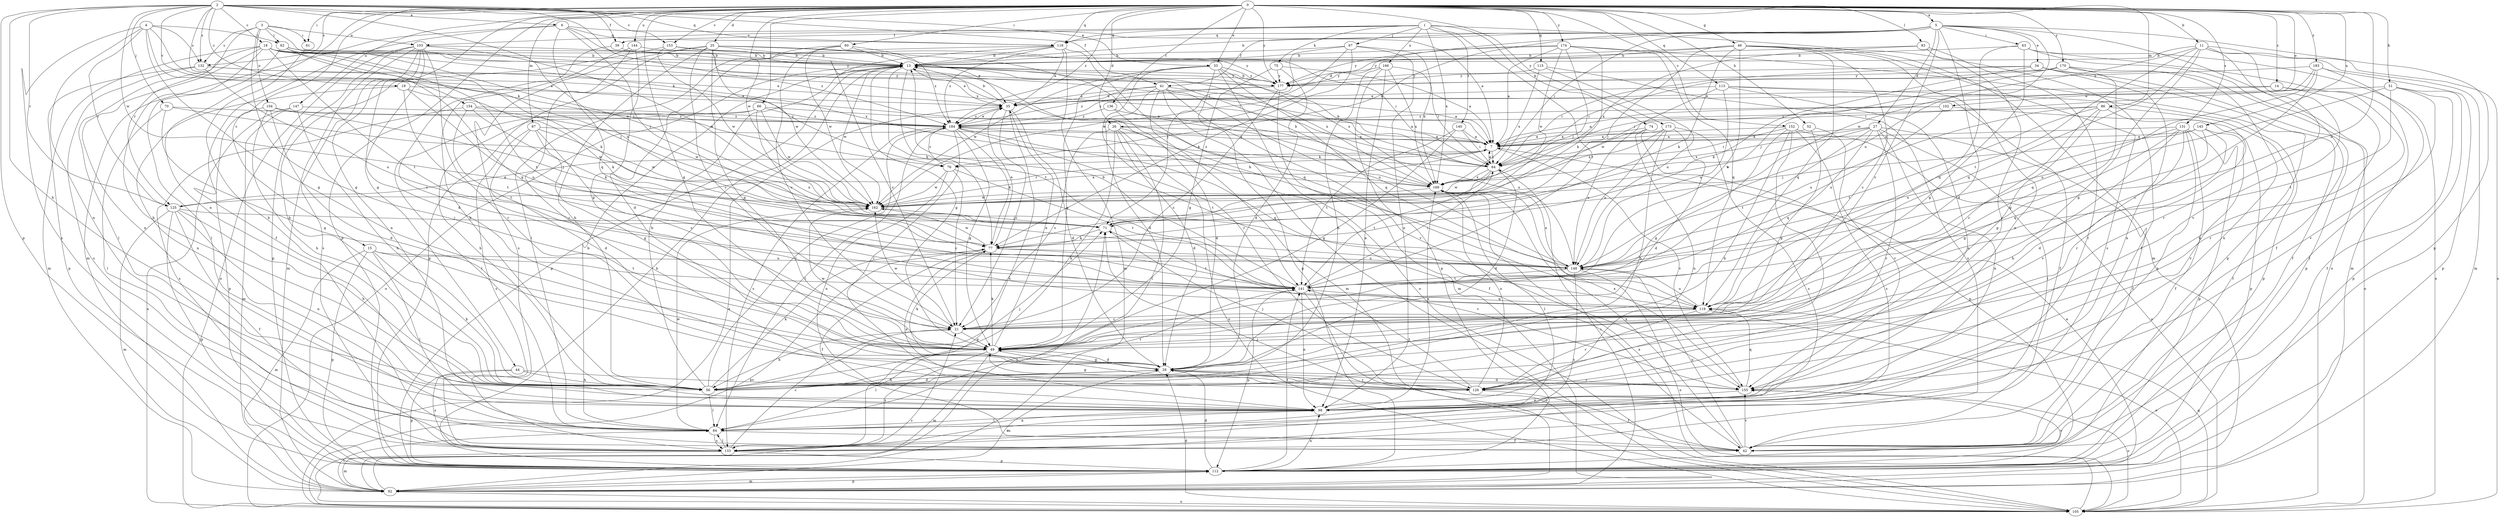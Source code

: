 strict digraph  {
0;
1;
2;
3;
4;
5;
6;
7;
11;
13;
14;
15;
18;
19;
21;
25;
26;
27;
28;
33;
34;
35;
39;
41;
42;
44;
46;
49;
51;
52;
56;
60;
61;
62;
63;
64;
66;
67;
70;
71;
74;
75;
76;
77;
83;
84;
86;
87;
92;
98;
102;
103;
104;
105;
112;
113;
115;
118;
119;
125;
126;
131;
132;
133;
136;
140;
141;
144;
145;
147;
148;
152;
153;
154;
155;
162;
166;
169;
170;
173;
174;
177;
183;
184;
0 -> 5  [label=a];
0 -> 11  [label=b];
0 -> 14  [label=c];
0 -> 15  [label=c];
0 -> 25  [label=d];
0 -> 26  [label=d];
0 -> 33  [label=e];
0 -> 44  [label=g];
0 -> 46  [label=g];
0 -> 49  [label=g];
0 -> 51  [label=h];
0 -> 52  [label=h];
0 -> 60  [label=i];
0 -> 61  [label=i];
0 -> 66  [label=j];
0 -> 83  [label=l];
0 -> 86  [label=m];
0 -> 87  [label=m];
0 -> 98  [label=n];
0 -> 102  [label=o];
0 -> 112  [label=p];
0 -> 113  [label=q];
0 -> 115  [label=q];
0 -> 118  [label=q];
0 -> 131  [label=s];
0 -> 132  [label=s];
0 -> 136  [label=t];
0 -> 144  [label=u];
0 -> 145  [label=u];
0 -> 147  [label=u];
0 -> 148  [label=u];
0 -> 152  [label=v];
0 -> 153  [label=v];
0 -> 162  [label=w];
0 -> 170  [label=y];
0 -> 173  [label=y];
0 -> 174  [label=y];
0 -> 177  [label=y];
0 -> 183  [label=z];
0 -> 184  [label=z];
1 -> 39  [label=f];
1 -> 67  [label=j];
1 -> 74  [label=k];
1 -> 75  [label=k];
1 -> 92  [label=m];
1 -> 103  [label=o];
1 -> 118  [label=q];
1 -> 140  [label=t];
1 -> 141  [label=t];
1 -> 166  [label=x];
1 -> 169  [label=x];
2 -> 6  [label=a];
2 -> 18  [label=c];
2 -> 19  [label=c];
2 -> 33  [label=e];
2 -> 39  [label=f];
2 -> 41  [label=f];
2 -> 56  [label=h];
2 -> 70  [label=j];
2 -> 76  [label=k];
2 -> 112  [label=p];
2 -> 118  [label=q];
2 -> 125  [label=r];
2 -> 132  [label=s];
2 -> 148  [label=u];
2 -> 153  [label=v];
2 -> 154  [label=v];
2 -> 162  [label=w];
2 -> 169  [label=x];
3 -> 49  [label=g];
3 -> 61  [label=i];
3 -> 62  [label=i];
3 -> 103  [label=o];
3 -> 104  [label=o];
3 -> 125  [label=r];
3 -> 132  [label=s];
3 -> 162  [label=w];
4 -> 7  [label=a];
4 -> 49  [label=g];
4 -> 62  [label=i];
4 -> 76  [label=k];
4 -> 98  [label=n];
4 -> 125  [label=r];
4 -> 132  [label=s];
4 -> 133  [label=s];
5 -> 13  [label=b];
5 -> 21  [label=c];
5 -> 26  [label=d];
5 -> 27  [label=d];
5 -> 28  [label=d];
5 -> 34  [label=e];
5 -> 41  [label=f];
5 -> 63  [label=i];
5 -> 64  [label=i];
5 -> 76  [label=k];
5 -> 105  [label=o];
5 -> 112  [label=p];
5 -> 118  [label=q];
5 -> 148  [label=u];
6 -> 7  [label=a];
6 -> 42  [label=f];
6 -> 64  [label=i];
6 -> 71  [label=j];
6 -> 92  [label=m];
6 -> 118  [label=q];
6 -> 119  [label=q];
7 -> 64  [label=i];
7 -> 76  [label=k];
7 -> 125  [label=r];
7 -> 155  [label=v];
11 -> 13  [label=b];
11 -> 49  [label=g];
11 -> 92  [label=m];
11 -> 105  [label=o];
11 -> 119  [label=q];
11 -> 126  [label=r];
11 -> 141  [label=t];
11 -> 155  [label=v];
11 -> 162  [label=w];
13 -> 35  [label=e];
13 -> 49  [label=g];
13 -> 77  [label=k];
13 -> 105  [label=o];
13 -> 112  [label=p];
13 -> 141  [label=t];
13 -> 162  [label=w];
13 -> 169  [label=x];
13 -> 177  [label=y];
14 -> 35  [label=e];
14 -> 56  [label=h];
14 -> 64  [label=i];
14 -> 126  [label=r];
15 -> 56  [label=h];
15 -> 84  [label=l];
15 -> 92  [label=m];
15 -> 112  [label=p];
15 -> 141  [label=t];
15 -> 148  [label=u];
18 -> 13  [label=b];
18 -> 56  [label=h];
18 -> 71  [label=j];
18 -> 77  [label=k];
18 -> 84  [label=l];
18 -> 92  [label=m];
18 -> 98  [label=n];
18 -> 141  [label=t];
18 -> 169  [label=x];
18 -> 177  [label=y];
18 -> 184  [label=z];
19 -> 35  [label=e];
19 -> 77  [label=k];
19 -> 98  [label=n];
19 -> 141  [label=t];
19 -> 148  [label=u];
21 -> 49  [label=g];
21 -> 56  [label=h];
21 -> 162  [label=w];
25 -> 13  [label=b];
25 -> 21  [label=c];
25 -> 35  [label=e];
25 -> 49  [label=g];
25 -> 56  [label=h];
25 -> 112  [label=p];
25 -> 133  [label=s];
25 -> 162  [label=w];
25 -> 169  [label=x];
26 -> 7  [label=a];
26 -> 21  [label=c];
26 -> 28  [label=d];
26 -> 42  [label=f];
26 -> 56  [label=h];
26 -> 84  [label=l];
26 -> 105  [label=o];
27 -> 7  [label=a];
27 -> 42  [label=f];
27 -> 84  [label=l];
27 -> 98  [label=n];
27 -> 119  [label=q];
27 -> 126  [label=r];
27 -> 141  [label=t];
27 -> 162  [label=w];
27 -> 169  [label=x];
28 -> 49  [label=g];
28 -> 56  [label=h];
28 -> 77  [label=k];
28 -> 92  [label=m];
28 -> 126  [label=r];
28 -> 155  [label=v];
33 -> 49  [label=g];
33 -> 105  [label=o];
33 -> 112  [label=p];
33 -> 119  [label=q];
33 -> 126  [label=r];
33 -> 162  [label=w];
33 -> 169  [label=x];
33 -> 177  [label=y];
34 -> 42  [label=f];
34 -> 64  [label=i];
34 -> 77  [label=k];
34 -> 98  [label=n];
34 -> 112  [label=p];
34 -> 177  [label=y];
35 -> 13  [label=b];
35 -> 21  [label=c];
35 -> 28  [label=d];
35 -> 133  [label=s];
35 -> 184  [label=z];
39 -> 13  [label=b];
39 -> 21  [label=c];
41 -> 7  [label=a];
41 -> 28  [label=d];
41 -> 35  [label=e];
41 -> 92  [label=m];
41 -> 105  [label=o];
41 -> 148  [label=u];
41 -> 155  [label=v];
41 -> 184  [label=z];
42 -> 71  [label=j];
42 -> 148  [label=u];
42 -> 155  [label=v];
42 -> 169  [label=x];
44 -> 56  [label=h];
44 -> 112  [label=p];
44 -> 133  [label=s];
44 -> 155  [label=v];
46 -> 13  [label=b];
46 -> 21  [label=c];
46 -> 42  [label=f];
46 -> 71  [label=j];
46 -> 77  [label=k];
46 -> 98  [label=n];
46 -> 119  [label=q];
46 -> 133  [label=s];
46 -> 141  [label=t];
46 -> 177  [label=y];
49 -> 28  [label=d];
49 -> 35  [label=e];
49 -> 77  [label=k];
49 -> 84  [label=l];
49 -> 92  [label=m];
49 -> 126  [label=r];
49 -> 133  [label=s];
49 -> 162  [label=w];
51 -> 35  [label=e];
51 -> 42  [label=f];
51 -> 112  [label=p];
51 -> 141  [label=t];
51 -> 148  [label=u];
51 -> 155  [label=v];
52 -> 7  [label=a];
52 -> 49  [label=g];
52 -> 155  [label=v];
56 -> 13  [label=b];
56 -> 28  [label=d];
56 -> 71  [label=j];
56 -> 77  [label=k];
56 -> 84  [label=l];
56 -> 141  [label=t];
56 -> 184  [label=z];
60 -> 13  [label=b];
60 -> 21  [label=c];
60 -> 28  [label=d];
60 -> 162  [label=w];
60 -> 184  [label=z];
61 -> 56  [label=h];
62 -> 13  [label=b];
62 -> 64  [label=i];
62 -> 84  [label=l];
62 -> 119  [label=q];
62 -> 141  [label=t];
62 -> 177  [label=y];
63 -> 13  [label=b];
63 -> 42  [label=f];
63 -> 49  [label=g];
63 -> 92  [label=m];
63 -> 105  [label=o];
63 -> 119  [label=q];
64 -> 7  [label=a];
64 -> 13  [label=b];
64 -> 28  [label=d];
64 -> 141  [label=t];
64 -> 162  [label=w];
64 -> 169  [label=x];
64 -> 184  [label=z];
66 -> 7  [label=a];
66 -> 56  [label=h];
66 -> 84  [label=l];
66 -> 148  [label=u];
66 -> 162  [label=w];
66 -> 184  [label=z];
67 -> 13  [label=b];
67 -> 71  [label=j];
67 -> 77  [label=k];
67 -> 98  [label=n];
67 -> 162  [label=w];
67 -> 169  [label=x];
70 -> 49  [label=g];
70 -> 84  [label=l];
70 -> 162  [label=w];
70 -> 184  [label=z];
71 -> 77  [label=k];
71 -> 155  [label=v];
74 -> 7  [label=a];
74 -> 98  [label=n];
74 -> 112  [label=p];
74 -> 148  [label=u];
75 -> 7  [label=a];
75 -> 28  [label=d];
75 -> 49  [label=g];
75 -> 177  [label=y];
76 -> 21  [label=c];
76 -> 98  [label=n];
76 -> 141  [label=t];
76 -> 162  [label=w];
76 -> 184  [label=z];
77 -> 35  [label=e];
77 -> 42  [label=f];
77 -> 98  [label=n];
77 -> 141  [label=t];
77 -> 148  [label=u];
77 -> 162  [label=w];
83 -> 13  [label=b];
83 -> 84  [label=l];
83 -> 126  [label=r];
83 -> 169  [label=x];
84 -> 13  [label=b];
84 -> 42  [label=f];
84 -> 98  [label=n];
84 -> 133  [label=s];
84 -> 162  [label=w];
86 -> 21  [label=c];
86 -> 42  [label=f];
86 -> 49  [label=g];
86 -> 126  [label=r];
86 -> 141  [label=t];
86 -> 148  [label=u];
86 -> 184  [label=z];
87 -> 7  [label=a];
87 -> 21  [label=c];
87 -> 28  [label=d];
87 -> 49  [label=g];
87 -> 133  [label=s];
87 -> 162  [label=w];
92 -> 7  [label=a];
92 -> 64  [label=i];
92 -> 71  [label=j];
92 -> 84  [label=l];
92 -> 105  [label=o];
92 -> 112  [label=p];
98 -> 84  [label=l];
98 -> 133  [label=s];
98 -> 169  [label=x];
102 -> 7  [label=a];
102 -> 112  [label=p];
102 -> 148  [label=u];
102 -> 184  [label=z];
103 -> 13  [label=b];
103 -> 28  [label=d];
103 -> 92  [label=m];
103 -> 98  [label=n];
103 -> 105  [label=o];
103 -> 112  [label=p];
103 -> 126  [label=r];
103 -> 133  [label=s];
103 -> 162  [label=w];
104 -> 28  [label=d];
104 -> 56  [label=h];
104 -> 71  [label=j];
104 -> 112  [label=p];
104 -> 184  [label=z];
105 -> 21  [label=c];
105 -> 28  [label=d];
105 -> 35  [label=e];
105 -> 77  [label=k];
105 -> 119  [label=q];
105 -> 169  [label=x];
112 -> 13  [label=b];
112 -> 28  [label=d];
112 -> 92  [label=m];
112 -> 98  [label=n];
112 -> 141  [label=t];
112 -> 155  [label=v];
113 -> 35  [label=e];
113 -> 42  [label=f];
113 -> 98  [label=n];
113 -> 112  [label=p];
113 -> 148  [label=u];
113 -> 162  [label=w];
115 -> 133  [label=s];
115 -> 148  [label=u];
115 -> 169  [label=x];
115 -> 177  [label=y];
118 -> 13  [label=b];
118 -> 21  [label=c];
118 -> 35  [label=e];
118 -> 84  [label=l];
118 -> 92  [label=m];
118 -> 119  [label=q];
118 -> 184  [label=z];
119 -> 21  [label=c];
119 -> 105  [label=o];
119 -> 126  [label=r];
119 -> 148  [label=u];
125 -> 7  [label=a];
125 -> 42  [label=f];
125 -> 56  [label=h];
125 -> 71  [label=j];
125 -> 92  [label=m];
125 -> 98  [label=n];
125 -> 112  [label=p];
126 -> 42  [label=f];
126 -> 49  [label=g];
126 -> 71  [label=j];
126 -> 141  [label=t];
126 -> 169  [label=x];
131 -> 7  [label=a];
131 -> 42  [label=f];
131 -> 49  [label=g];
131 -> 56  [label=h];
131 -> 98  [label=n];
131 -> 112  [label=p];
131 -> 148  [label=u];
131 -> 155  [label=v];
132 -> 35  [label=e];
132 -> 112  [label=p];
132 -> 133  [label=s];
132 -> 148  [label=u];
132 -> 177  [label=y];
133 -> 21  [label=c];
133 -> 84  [label=l];
133 -> 92  [label=m];
133 -> 112  [label=p];
136 -> 28  [label=d];
136 -> 148  [label=u];
136 -> 184  [label=z];
140 -> 7  [label=a];
140 -> 49  [label=g];
140 -> 64  [label=i];
140 -> 141  [label=t];
141 -> 13  [label=b];
141 -> 64  [label=i];
141 -> 98  [label=n];
141 -> 105  [label=o];
141 -> 112  [label=p];
141 -> 119  [label=q];
144 -> 13  [label=b];
144 -> 49  [label=g];
144 -> 56  [label=h];
144 -> 126  [label=r];
145 -> 7  [label=a];
145 -> 28  [label=d];
145 -> 71  [label=j];
145 -> 119  [label=q];
145 -> 155  [label=v];
147 -> 56  [label=h];
147 -> 92  [label=m];
147 -> 105  [label=o];
147 -> 184  [label=z];
148 -> 13  [label=b];
148 -> 105  [label=o];
148 -> 133  [label=s];
148 -> 141  [label=t];
148 -> 169  [label=x];
152 -> 7  [label=a];
152 -> 49  [label=g];
152 -> 56  [label=h];
152 -> 64  [label=i];
152 -> 105  [label=o];
152 -> 126  [label=r];
152 -> 133  [label=s];
153 -> 13  [label=b];
153 -> 56  [label=h];
153 -> 64  [label=i];
153 -> 162  [label=w];
154 -> 77  [label=k];
154 -> 133  [label=s];
154 -> 141  [label=t];
154 -> 162  [label=w];
154 -> 184  [label=z];
155 -> 28  [label=d];
155 -> 98  [label=n];
155 -> 105  [label=o];
155 -> 119  [label=q];
155 -> 169  [label=x];
162 -> 7  [label=a];
162 -> 71  [label=j];
166 -> 56  [label=h];
166 -> 64  [label=i];
166 -> 98  [label=n];
166 -> 112  [label=p];
166 -> 169  [label=x];
166 -> 177  [label=y];
169 -> 13  [label=b];
169 -> 84  [label=l];
169 -> 162  [label=w];
170 -> 49  [label=g];
170 -> 64  [label=i];
170 -> 71  [label=j];
170 -> 98  [label=n];
170 -> 105  [label=o];
170 -> 177  [label=y];
173 -> 7  [label=a];
173 -> 28  [label=d];
173 -> 56  [label=h];
173 -> 133  [label=s];
173 -> 148  [label=u];
173 -> 169  [label=x];
174 -> 7  [label=a];
174 -> 13  [label=b];
174 -> 71  [label=j];
174 -> 77  [label=k];
174 -> 112  [label=p];
174 -> 119  [label=q];
174 -> 162  [label=w];
174 -> 177  [label=y];
177 -> 13  [label=b];
177 -> 21  [label=c];
177 -> 35  [label=e];
177 -> 92  [label=m];
177 -> 184  [label=z];
183 -> 21  [label=c];
183 -> 42  [label=f];
183 -> 64  [label=i];
183 -> 112  [label=p];
183 -> 119  [label=q];
183 -> 177  [label=y];
184 -> 7  [label=a];
184 -> 35  [label=e];
184 -> 49  [label=g];
184 -> 77  [label=k];
184 -> 84  [label=l];
184 -> 119  [label=q];
184 -> 126  [label=r];
184 -> 133  [label=s];
184 -> 141  [label=t];
}
